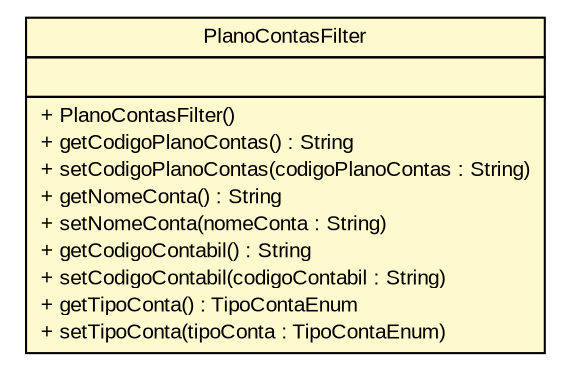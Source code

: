 #!/usr/local/bin/dot
#
# Class diagram 
# Generated by UMLGraph version R5_6 (http://www.umlgraph.org/)
#

digraph G {
	edge [fontname="arial",fontsize=10,labelfontname="arial",labelfontsize=10];
	node [fontname="arial",fontsize=10,shape=plaintext];
	nodesep=0.25;
	ranksep=0.5;
	// br.gov.to.sefaz.arr.parametros.business.service.filter.PlanoContasFilter
	c27214 [label=<<table title="br.gov.to.sefaz.arr.parametros.business.service.filter.PlanoContasFilter" border="0" cellborder="1" cellspacing="0" cellpadding="2" port="p" bgcolor="lemonChiffon" href="./PlanoContasFilter.html">
		<tr><td><table border="0" cellspacing="0" cellpadding="1">
<tr><td align="center" balign="center"> PlanoContasFilter </td></tr>
		</table></td></tr>
		<tr><td><table border="0" cellspacing="0" cellpadding="1">
<tr><td align="left" balign="left">  </td></tr>
		</table></td></tr>
		<tr><td><table border="0" cellspacing="0" cellpadding="1">
<tr><td align="left" balign="left"> + PlanoContasFilter() </td></tr>
<tr><td align="left" balign="left"> + getCodigoPlanoContas() : String </td></tr>
<tr><td align="left" balign="left"> + setCodigoPlanoContas(codigoPlanoContas : String) </td></tr>
<tr><td align="left" balign="left"> + getNomeConta() : String </td></tr>
<tr><td align="left" balign="left"> + setNomeConta(nomeConta : String) </td></tr>
<tr><td align="left" balign="left"> + getCodigoContabil() : String </td></tr>
<tr><td align="left" balign="left"> + setCodigoContabil(codigoContabil : String) </td></tr>
<tr><td align="left" balign="left"> + getTipoConta() : TipoContaEnum </td></tr>
<tr><td align="left" balign="left"> + setTipoConta(tipoConta : TipoContaEnum) </td></tr>
		</table></td></tr>
		</table>>, URL="./PlanoContasFilter.html", fontname="arial", fontcolor="black", fontsize=10.0];
}

